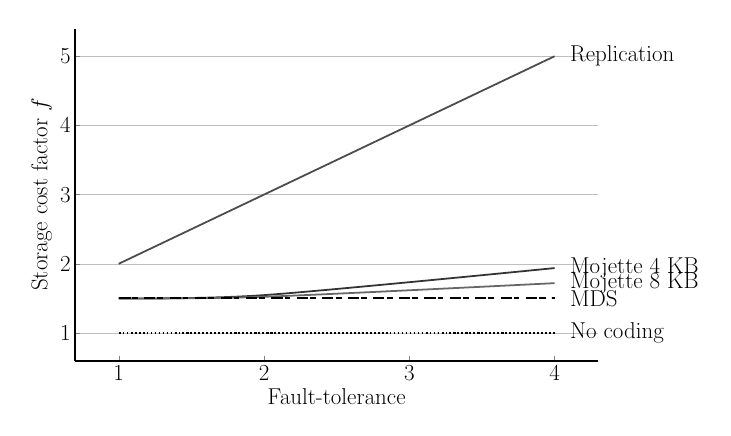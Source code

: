 \begin{tikzpicture}[scale=0.4]
\tikzstyle{every node}=[font=\huge]
\begin{axis}[
    compat=newest, %Better label placement
    xlabel = {Fault-tolerance},
    ylabel = {Storage cost factor $f$},
    width=1.5\textwidth,
    height=\textwidth,
    xticklabels={ 1, 2, 3, 4 },
    xtick={1, 2, 3, 4},
    ytick={1,...,5},
    axis lines*=left,
    cycle list={
        {draw=black!100},
        {draw=black!80},
        {draw=black!60},
        {draw=black!40},
        {draw=black!70}
    },
    smooth,
    ultra thick,
    xmin=1,
    enlarge x limits={rel=0.1},
    clip=false,
    ymajorgrids
    ]
    \addplot [dotted] plot coordinates {
        (1, 1.0)
        (2, 1.0)
        (3, 1.0)
        (4, 1.0)
    } node[pos=1] (endofplotnocoding) {};
    \node[right=1em]
            at (endofplotnocoding) {No coding};

    \addplot plot coordinates {
        (1, 1.5)
        (2, 1.547)
        %(3, 4.0)
        (4, 1.938)
    } node[pos=1] (endofplotmojette) {};
    \node[above=0.5cm, right=1em]
            at (endofplotmojette) {Mojette $4$~KB};

    \addplot plot coordinates {
        (1, 1.5)
        (2, 1.523)
        %(3, 4.0)
        (4, 1.72)
    } node[pos=1] (endofplotmojette) {};
    \node[above=0.2cm, right=1em]
            at (endofplotmojette) {Mojette $8$~KB};
    
    \addplot [dash pattern=on 10pt off 2pt on 5pt off 6pt] plot coordinates {
        (1, 1.5)
        (2, 1.5)
        %(3, 1.5)
        (4, 1.5)
    } node[pos=1] (endofplotmds) {};
    \node[right=1em]
            at (endofplotmds) {MDS};

    \addplot plot coordinates {
        (1, 2.0)
        (2, 3.0)
        (3, 4.0)
        (4, 5.0)
    } node[pos=1] (endofplotrep) {};
    \node[right=1em]
            at (endofplotrep) {Replication};

    %\legend{no overhead, MDS erasure code, Mojette erasure code, Replication}

\end{axis}
\end{tikzpicture}

